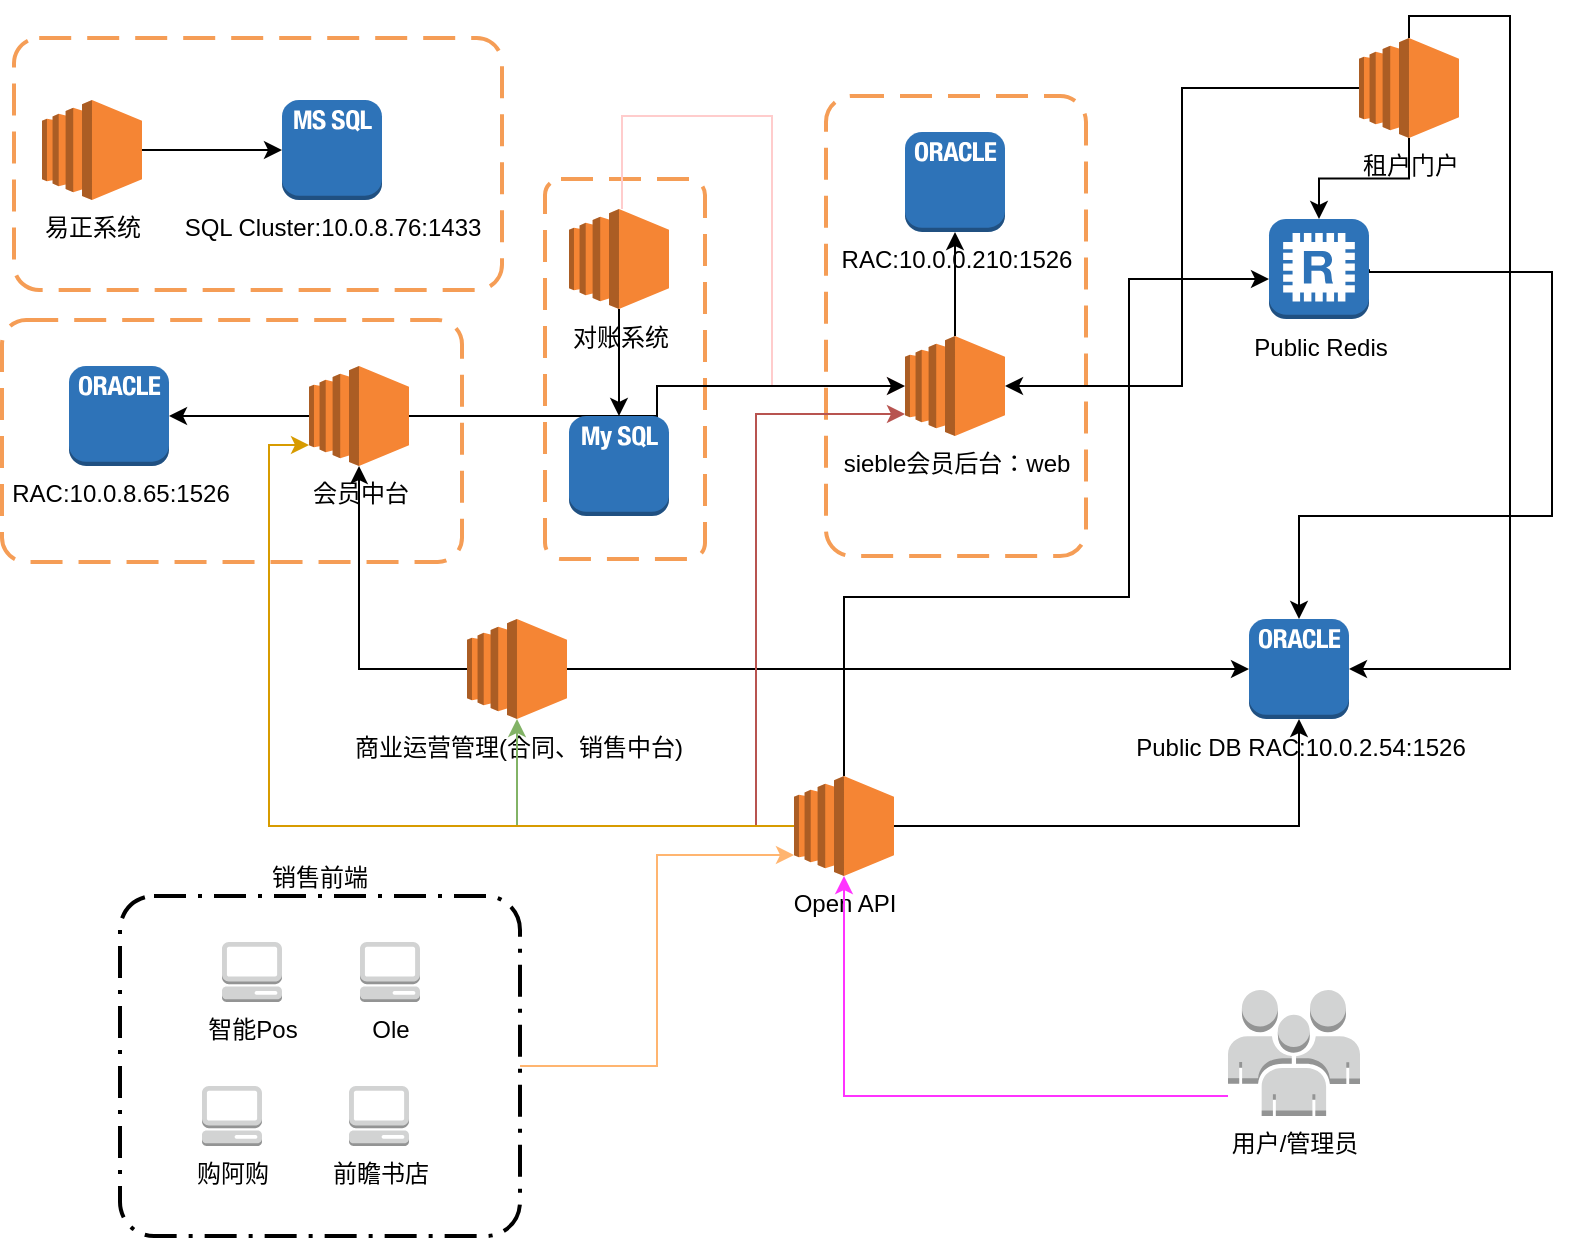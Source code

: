 <mxfile version="11.0.2" type="github"><diagram id="WcIbK8Jtm2Gw_TKqX45j" name="Page-1"><mxGraphModel dx="2672" dy="811" grid="1" gridSize="10" guides="1" tooltips="1" connect="1" arrows="1" fold="1" page="1" pageScale="1" pageWidth="1169" pageHeight="827" math="0" shadow="0"><root><mxCell id="0"/><mxCell id="1" parent="0"/><mxCell id="rqFrLib4FujruC40Db9L-21" value="" style="edgeStyle=orthogonalEdgeStyle;rounded=0;orthogonalLoop=1;jettySize=auto;html=1;strokeColor=#FFB570;strokeWidth=1;entryX=0;entryY=0.79;entryDx=0;entryDy=0;entryPerimeter=0;" edge="1" parent="1" source="rqFrLib4FujruC40Db9L-7" target="Ty6wrX1cqD6CC8-uzfXj-23"><mxGeometry relative="1" as="geometry"><mxPoint x="-664.5" y="708.75" as="targetPoint"/></mxGeometry></mxCell><mxCell id="rqFrLib4FujruC40Db9L-7" value="销售前端" style="rounded=1;arcSize=10;dashed=1;strokeColor=#000000;fillColor=none;gradientColor=none;dashPattern=8 3 1 3;strokeWidth=2;labelPosition=center;verticalLabelPosition=top;align=center;verticalAlign=bottom;" vertex="1" parent="1"><mxGeometry x="-944" y="609" width="200" height="170" as="geometry"/></mxCell><mxCell id="Ty6wrX1cqD6CC8-uzfXj-47" value="" style="rounded=1;arcSize=10;dashed=1;strokeColor=#F59D56;fillColor=none;gradientColor=none;dashPattern=8 4;strokeWidth=2;" parent="1" vertex="1"><mxGeometry x="-997" y="180" width="244" height="126" as="geometry"/></mxCell><mxCell id="Ty6wrX1cqD6CC8-uzfXj-46" value="" style="rounded=1;arcSize=10;dashed=1;strokeColor=#F59D56;fillColor=none;gradientColor=none;dashPattern=8 4;strokeWidth=2;" parent="1" vertex="1"><mxGeometry x="-731.5" y="250.5" width="80" height="190" as="geometry"/></mxCell><mxCell id="Ty6wrX1cqD6CC8-uzfXj-41" value="" style="rounded=1;arcSize=10;dashed=1;strokeColor=#F59D56;fillColor=none;gradientColor=none;dashPattern=8 4;strokeWidth=2;" parent="1" vertex="1"><mxGeometry x="-1003" y="321" width="230" height="121" as="geometry"/></mxCell><mxCell id="Ty6wrX1cqD6CC8-uzfXj-42" value="" style="rounded=1;arcSize=10;dashed=1;strokeColor=#F59D56;fillColor=none;gradientColor=none;dashPattern=8 4;strokeWidth=2;" parent="1" vertex="1"><mxGeometry x="-591" y="209" width="130" height="230" as="geometry"/></mxCell><mxCell id="Ty6wrX1cqD6CC8-uzfXj-32" style="edgeStyle=orthogonalEdgeStyle;rounded=0;orthogonalLoop=1;jettySize=auto;html=1;" parent="1" source="Ty6wrX1cqD6CC8-uzfXj-3" target="Ty6wrX1cqD6CC8-uzfXj-30" edge="1"><mxGeometry relative="1" as="geometry"><mxPoint x="-581.5" y="359" as="targetPoint"/></mxGeometry></mxCell><mxCell id="Ty6wrX1cqD6CC8-uzfXj-3" value="sieble会员后台：web" style="outlineConnect=0;dashed=0;verticalLabelPosition=bottom;verticalAlign=top;align=center;html=1;shape=mxgraph.aws3.ec2;fillColor=#F58534;gradientColor=none;" parent="1" vertex="1"><mxGeometry x="-551.5" y="329" width="50" height="50" as="geometry"/></mxCell><mxCell id="Ty6wrX1cqD6CC8-uzfXj-45" value="" style="edgeStyle=orthogonalEdgeStyle;rounded=0;orthogonalLoop=1;jettySize=auto;html=1;entryX=0.5;entryY=0;entryDx=0;entryDy=0;entryPerimeter=0;" parent="1" source="Ty6wrX1cqD6CC8-uzfXj-10" target="Ty6wrX1cqD6CC8-uzfXj-43" edge="1"><mxGeometry relative="1" as="geometry"><mxPoint x="-694.5" y="395.5" as="targetPoint"/></mxGeometry></mxCell><mxCell id="Ty6wrX1cqD6CC8-uzfXj-57" value="" style="edgeStyle=orthogonalEdgeStyle;rounded=0;orthogonalLoop=1;jettySize=auto;html=1;entryX=0;entryY=0.5;entryDx=0;entryDy=0;entryPerimeter=0;strokeColor=#FFCCCC;strokeWidth=1;" parent="1" source="Ty6wrX1cqD6CC8-uzfXj-10" target="Ty6wrX1cqD6CC8-uzfXj-3" edge="1"><mxGeometry relative="1" as="geometry"><mxPoint x="-552" y="349" as="targetPoint"/><Array as="points"><mxPoint x="-693" y="219"/><mxPoint x="-618" y="219"/><mxPoint x="-618" y="354"/></Array></mxGeometry></mxCell><mxCell id="Ty6wrX1cqD6CC8-uzfXj-10" value="对账系统" style="outlineConnect=0;dashed=0;verticalLabelPosition=bottom;verticalAlign=top;align=center;html=1;shape=mxgraph.aws3.ec2;fillColor=#F58534;gradientColor=none;" parent="1" vertex="1"><mxGeometry x="-719.5" y="265.5" width="50" height="50" as="geometry"/></mxCell><mxCell id="Ty6wrX1cqD6CC8-uzfXj-38" value="" style="edgeStyle=orthogonalEdgeStyle;rounded=0;orthogonalLoop=1;jettySize=auto;html=1;" parent="1" source="Ty6wrX1cqD6CC8-uzfXj-18" target="Ty6wrX1cqD6CC8-uzfXj-36" edge="1"><mxGeometry relative="1" as="geometry"><mxPoint x="-873" y="242.5" as="targetPoint"/></mxGeometry></mxCell><mxCell id="Ty6wrX1cqD6CC8-uzfXj-18" value="易正系统" style="outlineConnect=0;dashed=0;verticalLabelPosition=bottom;verticalAlign=top;align=center;html=1;shape=mxgraph.aws3.ec2;fillColor=#F58534;gradientColor=none;" parent="1" vertex="1"><mxGeometry x="-983" y="211" width="50" height="50" as="geometry"/></mxCell><mxCell id="Ty6wrX1cqD6CC8-uzfXj-34" value="" style="edgeStyle=orthogonalEdgeStyle;rounded=0;orthogonalLoop=1;jettySize=auto;html=1;" parent="1" source="Ty6wrX1cqD6CC8-uzfXj-8" target="Ty6wrX1cqD6CC8-uzfXj-33" edge="1"><mxGeometry relative="1" as="geometry"/></mxCell><mxCell id="Ty6wrX1cqD6CC8-uzfXj-35" value="" style="edgeStyle=orthogonalEdgeStyle;rounded=0;orthogonalLoop=1;jettySize=auto;html=1;" parent="1" source="Ty6wrX1cqD6CC8-uzfXj-8" target="Ty6wrX1cqD6CC8-uzfXj-3" edge="1"><mxGeometry relative="1" as="geometry"/></mxCell><mxCell id="Ty6wrX1cqD6CC8-uzfXj-8" value="会员中台" style="outlineConnect=0;dashed=0;verticalLabelPosition=bottom;verticalAlign=top;align=center;html=1;shape=mxgraph.aws3.ec2;fillColor=#F58534;gradientColor=none;" parent="1" vertex="1"><mxGeometry x="-849.5" y="344" width="50" height="50" as="geometry"/></mxCell><mxCell id="Ty6wrX1cqD6CC8-uzfXj-24" value="" style="edgeStyle=orthogonalEdgeStyle;rounded=0;orthogonalLoop=1;jettySize=auto;html=1;" parent="1" source="Ty6wrX1cqD6CC8-uzfXj-6" target="Ty6wrX1cqD6CC8-uzfXj-29" edge="1"><mxGeometry relative="1" as="geometry"><Array as="points"><mxPoint x="-577" y="495"/><mxPoint x="-577" y="495"/></Array></mxGeometry></mxCell><mxCell id="Ty6wrX1cqD6CC8-uzfXj-40" value="" style="edgeStyle=orthogonalEdgeStyle;rounded=0;orthogonalLoop=1;jettySize=auto;html=1;entryX=0.5;entryY=1;entryDx=0;entryDy=0;entryPerimeter=0;" parent="1" source="Ty6wrX1cqD6CC8-uzfXj-6" target="Ty6wrX1cqD6CC8-uzfXj-8" edge="1"><mxGeometry relative="1" as="geometry"><mxPoint x="-914.029" y="502.0" as="targetPoint"/></mxGeometry></mxCell><mxCell id="Ty6wrX1cqD6CC8-uzfXj-6" value="商业运营管理(合同、销售中台)" style="outlineConnect=0;dashed=0;verticalLabelPosition=bottom;verticalAlign=top;align=center;html=1;shape=mxgraph.aws3.ec2;fillColor=#F58534;gradientColor=none;" parent="1" vertex="1"><mxGeometry x="-770.5" y="470.5" width="50" height="50" as="geometry"/></mxCell><mxCell id="Ty6wrX1cqD6CC8-uzfXj-26" value="" style="edgeStyle=orthogonalEdgeStyle;rounded=0;orthogonalLoop=1;jettySize=auto;html=1;" parent="1" source="Ty6wrX1cqD6CC8-uzfXj-23" target="Ty6wrX1cqD6CC8-uzfXj-22" edge="1"><mxGeometry relative="1" as="geometry"><mxPoint x="-369.5" y="407" as="targetPoint"/><Array as="points"><mxPoint x="-439.5" y="459.5"/><mxPoint x="-439.5" y="300.5"/></Array></mxGeometry></mxCell><mxCell id="Ty6wrX1cqD6CC8-uzfXj-55" value="" style="edgeStyle=orthogonalEdgeStyle;rounded=0;orthogonalLoop=1;jettySize=auto;html=1;" parent="1" source="Ty6wrX1cqD6CC8-uzfXj-23" target="Ty6wrX1cqD6CC8-uzfXj-29" edge="1"><mxGeometry relative="1" as="geometry"><mxPoint x="-572.5" y="564.5" as="targetPoint"/></mxGeometry></mxCell><mxCell id="rqFrLib4FujruC40Db9L-2" value="" style="edgeStyle=orthogonalEdgeStyle;rounded=0;orthogonalLoop=1;jettySize=auto;html=1;fillColor=#f8cecc;strokeColor=#b85450;" edge="1" parent="1" source="Ty6wrX1cqD6CC8-uzfXj-23" target="Ty6wrX1cqD6CC8-uzfXj-3"><mxGeometry relative="1" as="geometry"><mxPoint x="-687" y="574" as="targetPoint"/><Array as="points"><mxPoint x="-626" y="574"/><mxPoint x="-626" y="368"/></Array></mxGeometry></mxCell><mxCell id="rqFrLib4FujruC40Db9L-4" value="" style="edgeStyle=orthogonalEdgeStyle;rounded=0;orthogonalLoop=1;jettySize=auto;html=1;fillColor=#d5e8d4;strokeColor=#82b366;" edge="1" parent="1" source="Ty6wrX1cqD6CC8-uzfXj-23" target="Ty6wrX1cqD6CC8-uzfXj-6"><mxGeometry relative="1" as="geometry"><mxPoint x="-582" y="679.0" as="targetPoint"/></mxGeometry></mxCell><mxCell id="rqFrLib4FujruC40Db9L-6" value="" style="edgeStyle=orthogonalEdgeStyle;rounded=0;orthogonalLoop=1;jettySize=auto;html=1;entryX=0;entryY=0.79;entryDx=0;entryDy=0;entryPerimeter=0;fillColor=#ffe6cc;strokeColor=#d79b00;" edge="1" parent="1" source="Ty6wrX1cqD6CC8-uzfXj-23" target="Ty6wrX1cqD6CC8-uzfXj-8"><mxGeometry relative="1" as="geometry"><mxPoint x="-582" y="679.0" as="targetPoint"/></mxGeometry></mxCell><mxCell id="Ty6wrX1cqD6CC8-uzfXj-23" value="Open API" style="outlineConnect=0;dashed=0;verticalLabelPosition=bottom;verticalAlign=top;align=center;html=1;shape=mxgraph.aws3.ec2;fillColor=#F58534;gradientColor=none;" parent="1" vertex="1"><mxGeometry x="-607" y="549" width="50" height="50" as="geometry"/></mxCell><mxCell id="Ty6wrX1cqD6CC8-uzfXj-13" value="" style="edgeStyle=orthogonalEdgeStyle;rounded=0;orthogonalLoop=1;jettySize=auto;html=1;entryX=0.5;entryY=0;entryDx=0;entryDy=0;entryPerimeter=0;" parent="1" source="Ty6wrX1cqD6CC8-uzfXj-4" target="Ty6wrX1cqD6CC8-uzfXj-22" edge="1"><mxGeometry relative="1" as="geometry"><mxPoint x="-464.5" y="436.5" as="targetPoint"/></mxGeometry></mxCell><mxCell id="Ty6wrX1cqD6CC8-uzfXj-49" value="" style="edgeStyle=orthogonalEdgeStyle;rounded=0;orthogonalLoop=1;jettySize=auto;html=1;entryX=1;entryY=0.5;entryDx=0;entryDy=0;entryPerimeter=0;" parent="1" source="Ty6wrX1cqD6CC8-uzfXj-4" target="Ty6wrX1cqD6CC8-uzfXj-29" edge="1"><mxGeometry relative="1" as="geometry"><mxPoint x="-194.5" y="169" as="targetPoint"/><Array as="points"><mxPoint x="-249" y="169"/><mxPoint x="-249" y="496"/></Array></mxGeometry></mxCell><mxCell id="Ty6wrX1cqD6CC8-uzfXj-59" value="" style="edgeStyle=orthogonalEdgeStyle;rounded=0;orthogonalLoop=1;jettySize=auto;html=1;entryX=1;entryY=0.5;entryDx=0;entryDy=0;entryPerimeter=0;" parent="1" source="Ty6wrX1cqD6CC8-uzfXj-4" target="Ty6wrX1cqD6CC8-uzfXj-3" edge="1"><mxGeometry relative="1" as="geometry"><mxPoint x="-404.5" y="169" as="targetPoint"/></mxGeometry></mxCell><mxCell id="Ty6wrX1cqD6CC8-uzfXj-4" value="租户门户" style="outlineConnect=0;dashed=0;verticalLabelPosition=bottom;verticalAlign=top;align=center;html=1;shape=mxgraph.aws3.ec2;fillColor=#F58534;gradientColor=none;" parent="1" vertex="1"><mxGeometry x="-324.5" y="180" width="50" height="50" as="geometry"/></mxCell><mxCell id="Ty6wrX1cqD6CC8-uzfXj-51" value="" style="edgeStyle=orthogonalEdgeStyle;rounded=0;orthogonalLoop=1;jettySize=auto;html=1;entryX=0.5;entryY=0;entryDx=0;entryDy=0;entryPerimeter=0;" parent="1" target="Ty6wrX1cqD6CC8-uzfXj-29" edge="1"><mxGeometry relative="1" as="geometry"><mxPoint x="-319.5" y="295.667" as="sourcePoint"/><mxPoint x="-329" y="495" as="targetPoint"/><Array as="points"><mxPoint x="-319" y="297"/><mxPoint x="-228" y="297"/><mxPoint x="-228" y="419"/><mxPoint x="-355" y="419"/></Array></mxGeometry></mxCell><mxCell id="Ty6wrX1cqD6CC8-uzfXj-22" value="Public Redis" style="outlineConnect=0;dashed=0;verticalLabelPosition=bottom;verticalAlign=top;align=center;html=1;shape=mxgraph.aws3.redis;fillColor=#2E73B8;gradientColor=none;" parent="1" vertex="1"><mxGeometry x="-369.5" y="270.5" width="50" height="50" as="geometry"/></mxCell><mxCell id="Ty6wrX1cqD6CC8-uzfXj-29" value="Public DB RAC:10.0.2.54:1526" style="outlineConnect=0;dashed=0;verticalLabelPosition=bottom;verticalAlign=top;align=center;html=1;shape=mxgraph.aws3.oracle_db_instance_2;fillColor=#2E73B8;gradientColor=none;" parent="1" vertex="1"><mxGeometry x="-379.5" y="470.5" width="50" height="50" as="geometry"/></mxCell><mxCell id="Ty6wrX1cqD6CC8-uzfXj-30" value="RAC:10.0.0.210:1526" style="outlineConnect=0;dashed=0;verticalLabelPosition=bottom;verticalAlign=top;align=center;html=1;shape=mxgraph.aws3.oracle_db_instance_2;fillColor=#2E73B8;gradientColor=none;" parent="1" vertex="1"><mxGeometry x="-551.5" y="227" width="50" height="50" as="geometry"/></mxCell><mxCell id="Ty6wrX1cqD6CC8-uzfXj-33" value="RAC:10.0.8.65:1526" style="outlineConnect=0;dashed=0;verticalLabelPosition=bottom;verticalAlign=top;align=center;html=1;shape=mxgraph.aws3.oracle_db_instance_2;fillColor=#2E73B8;gradientColor=none;" parent="1" vertex="1"><mxGeometry x="-969.5" y="344" width="50" height="50" as="geometry"/></mxCell><mxCell id="Ty6wrX1cqD6CC8-uzfXj-36" value="SQL Cluster:10.0.8.76:1433" style="outlineConnect=0;dashed=0;verticalLabelPosition=bottom;verticalAlign=top;align=center;html=1;shape=mxgraph.aws3.ms_sql_instance_2;fillColor=#2E73B8;gradientColor=none;" parent="1" vertex="1"><mxGeometry x="-863" y="211" width="50" height="50" as="geometry"/></mxCell><mxCell id="Ty6wrX1cqD6CC8-uzfXj-43" value="" style="outlineConnect=0;dashed=0;verticalLabelPosition=bottom;verticalAlign=top;align=center;html=1;shape=mxgraph.aws3.mysql_db_instance_2;fillColor=#2E73B8;gradientColor=none;" parent="1" vertex="1"><mxGeometry x="-719.5" y="369" width="50" height="50" as="geometry"/></mxCell><mxCell id="rqFrLib4FujruC40Db9L-8" value="智能Pos" style="outlineConnect=0;dashed=0;verticalLabelPosition=bottom;verticalAlign=top;align=center;html=1;shape=mxgraph.aws3.management_console;fillColor=#D2D3D3;gradientColor=none;" vertex="1" parent="1"><mxGeometry x="-893" y="632" width="30" height="30" as="geometry"/></mxCell><mxCell id="rqFrLib4FujruC40Db9L-9" value="购阿购" style="outlineConnect=0;dashed=0;verticalLabelPosition=bottom;verticalAlign=top;align=center;html=1;shape=mxgraph.aws3.management_console;fillColor=#D2D3D3;gradientColor=none;" vertex="1" parent="1"><mxGeometry x="-903" y="704" width="30" height="30" as="geometry"/></mxCell><mxCell id="rqFrLib4FujruC40Db9L-10" value="前瞻书店" style="outlineConnect=0;dashed=0;verticalLabelPosition=bottom;verticalAlign=top;align=center;html=1;shape=mxgraph.aws3.management_console;fillColor=#D2D3D3;gradientColor=none;" vertex="1" parent="1"><mxGeometry x="-829.5" y="704" width="30" height="30" as="geometry"/></mxCell><mxCell id="rqFrLib4FujruC40Db9L-18" value="Ole" style="outlineConnect=0;dashed=0;verticalLabelPosition=bottom;verticalAlign=top;align=center;html=1;shape=mxgraph.aws3.management_console;fillColor=#D2D3D3;gradientColor=none;" vertex="1" parent="1"><mxGeometry x="-824" y="632" width="30" height="30" as="geometry"/></mxCell><mxCell id="rqFrLib4FujruC40Db9L-25" value="" style="edgeStyle=orthogonalEdgeStyle;rounded=0;orthogonalLoop=1;jettySize=auto;html=1;strokeColor=#FF33FF;strokeWidth=1;" edge="1" parent="1" source="rqFrLib4FujruC40Db9L-23" target="Ty6wrX1cqD6CC8-uzfXj-23"><mxGeometry relative="1" as="geometry"><mxPoint x="-470" y="687.5" as="targetPoint"/><Array as="points"><mxPoint x="-582" y="709"/></Array></mxGeometry></mxCell><mxCell id="rqFrLib4FujruC40Db9L-23" value="用户/管理员" style="outlineConnect=0;dashed=0;verticalLabelPosition=bottom;verticalAlign=top;align=center;html=1;shape=mxgraph.aws3.users;fillColor=#D2D3D3;gradientColor=none;" vertex="1" parent="1"><mxGeometry x="-390" y="656" width="66" height="63" as="geometry"/></mxCell></root></mxGraphModel></diagram></mxfile>